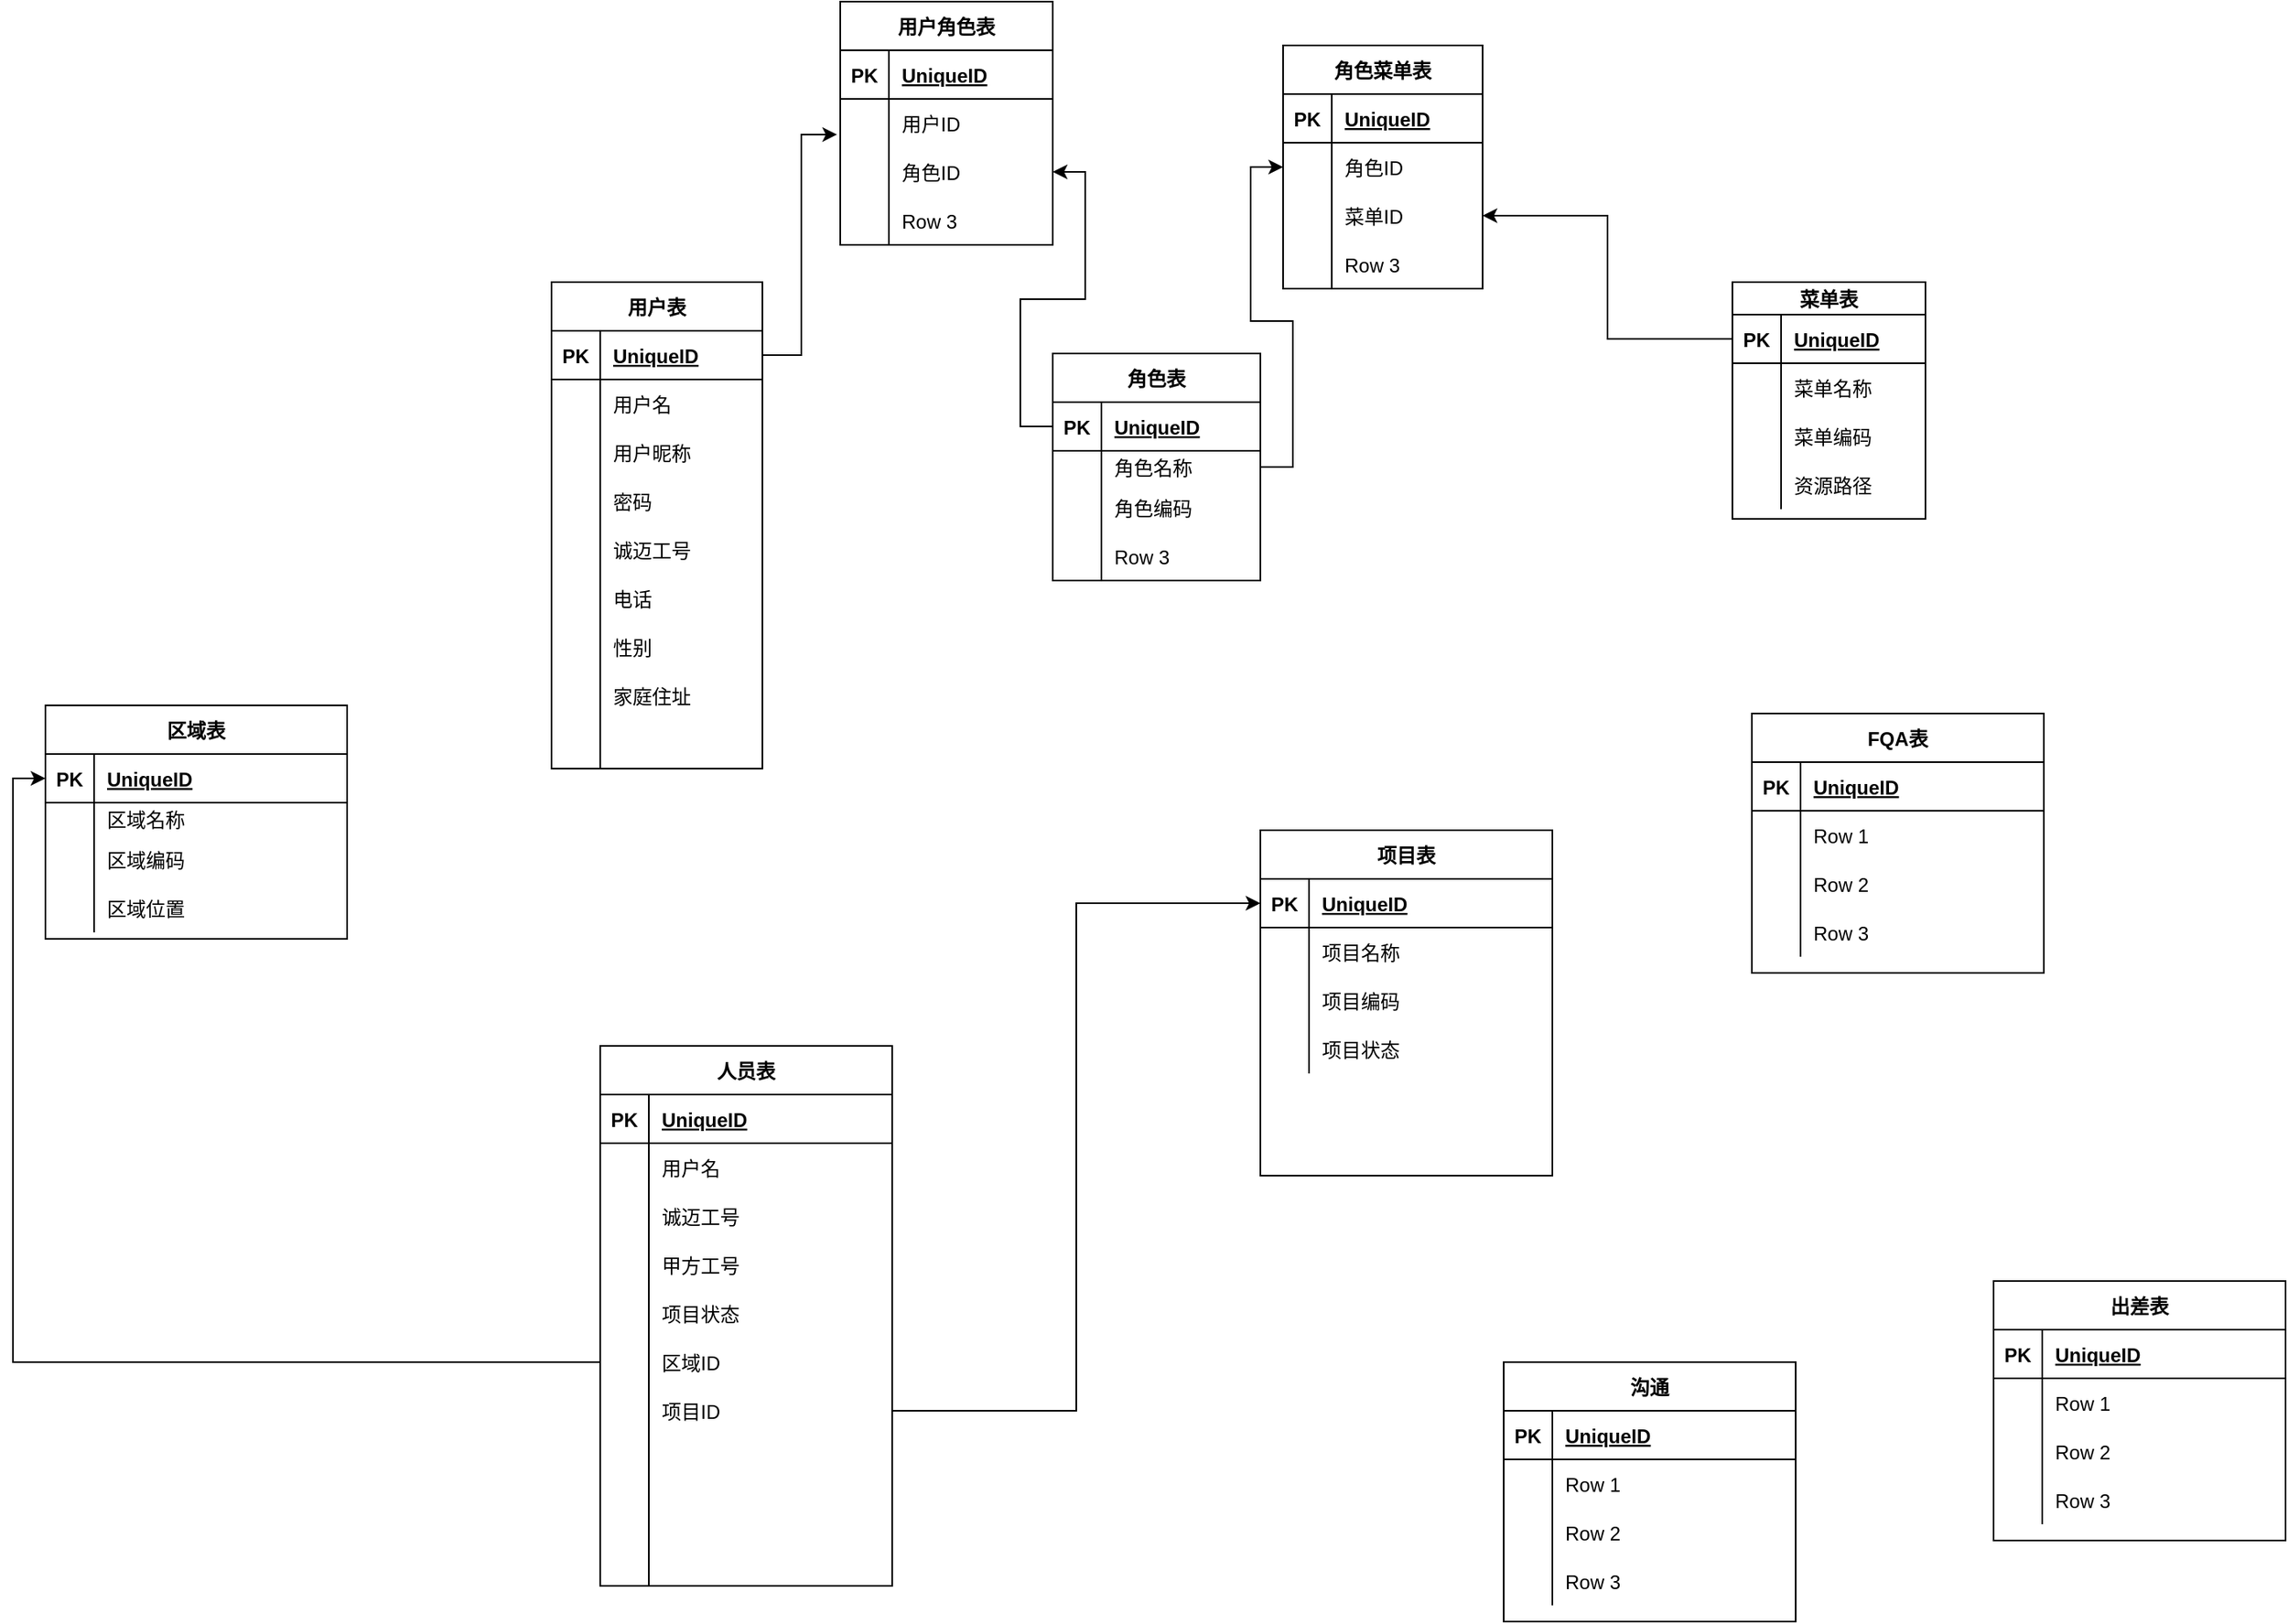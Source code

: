 <mxfile version="20.3.6" type="github">
  <diagram id="muTHEdJeEeEZlj3Ejdtf" name="NEG协同办公系统数模">
    <mxGraphModel dx="2500" dy="896" grid="0" gridSize="10" guides="1" tooltips="1" connect="1" arrows="1" fold="1" page="1" pageScale="1" pageWidth="827" pageHeight="1169" math="0" shadow="0">
      <root>
        <mxCell id="0" />
        <mxCell id="1" parent="0" />
        <mxCell id="1t16tO3uuqF2KSlk5Fm9-1" value="用户表" style="shape=table;startSize=30;container=1;collapsible=1;childLayout=tableLayout;fixedRows=1;rowLines=0;fontStyle=1;align=center;resizeLast=1;" parent="1" vertex="1">
          <mxGeometry x="43" y="195" width="130" height="300" as="geometry" />
        </mxCell>
        <mxCell id="1t16tO3uuqF2KSlk5Fm9-2" value="" style="shape=tableRow;horizontal=0;startSize=0;swimlaneHead=0;swimlaneBody=0;fillColor=none;collapsible=0;dropTarget=0;points=[[0,0.5],[1,0.5]];portConstraint=eastwest;top=0;left=0;right=0;bottom=1;" parent="1t16tO3uuqF2KSlk5Fm9-1" vertex="1">
          <mxGeometry y="30" width="130" height="30" as="geometry" />
        </mxCell>
        <mxCell id="1t16tO3uuqF2KSlk5Fm9-3" value="PK" style="shape=partialRectangle;connectable=0;fillColor=none;top=0;left=0;bottom=0;right=0;fontStyle=1;overflow=hidden;" parent="1t16tO3uuqF2KSlk5Fm9-2" vertex="1">
          <mxGeometry width="30" height="30" as="geometry">
            <mxRectangle width="30" height="30" as="alternateBounds" />
          </mxGeometry>
        </mxCell>
        <mxCell id="1t16tO3uuqF2KSlk5Fm9-4" value="UniqueID" style="shape=partialRectangle;connectable=0;fillColor=none;top=0;left=0;bottom=0;right=0;align=left;spacingLeft=6;fontStyle=5;overflow=hidden;" parent="1t16tO3uuqF2KSlk5Fm9-2" vertex="1">
          <mxGeometry x="30" width="100" height="30" as="geometry">
            <mxRectangle width="100" height="30" as="alternateBounds" />
          </mxGeometry>
        </mxCell>
        <mxCell id="1t16tO3uuqF2KSlk5Fm9-5" value="" style="shape=tableRow;horizontal=0;startSize=0;swimlaneHead=0;swimlaneBody=0;fillColor=none;collapsible=0;dropTarget=0;points=[[0,0.5],[1,0.5]];portConstraint=eastwest;top=0;left=0;right=0;bottom=0;" parent="1t16tO3uuqF2KSlk5Fm9-1" vertex="1">
          <mxGeometry y="60" width="130" height="30" as="geometry" />
        </mxCell>
        <mxCell id="1t16tO3uuqF2KSlk5Fm9-6" value="" style="shape=partialRectangle;connectable=0;fillColor=none;top=0;left=0;bottom=0;right=0;editable=1;overflow=hidden;" parent="1t16tO3uuqF2KSlk5Fm9-5" vertex="1">
          <mxGeometry width="30" height="30" as="geometry">
            <mxRectangle width="30" height="30" as="alternateBounds" />
          </mxGeometry>
        </mxCell>
        <mxCell id="1t16tO3uuqF2KSlk5Fm9-7" value="用户名" style="shape=partialRectangle;connectable=0;fillColor=none;top=0;left=0;bottom=0;right=0;align=left;spacingLeft=6;overflow=hidden;" parent="1t16tO3uuqF2KSlk5Fm9-5" vertex="1">
          <mxGeometry x="30" width="100" height="30" as="geometry">
            <mxRectangle width="100" height="30" as="alternateBounds" />
          </mxGeometry>
        </mxCell>
        <mxCell id="1t16tO3uuqF2KSlk5Fm9-8" value="" style="shape=tableRow;horizontal=0;startSize=0;swimlaneHead=0;swimlaneBody=0;fillColor=none;collapsible=0;dropTarget=0;points=[[0,0.5],[1,0.5]];portConstraint=eastwest;top=0;left=0;right=0;bottom=0;" parent="1t16tO3uuqF2KSlk5Fm9-1" vertex="1">
          <mxGeometry y="90" width="130" height="30" as="geometry" />
        </mxCell>
        <mxCell id="1t16tO3uuqF2KSlk5Fm9-9" value="" style="shape=partialRectangle;connectable=0;fillColor=none;top=0;left=0;bottom=0;right=0;editable=1;overflow=hidden;" parent="1t16tO3uuqF2KSlk5Fm9-8" vertex="1">
          <mxGeometry width="30" height="30" as="geometry">
            <mxRectangle width="30" height="30" as="alternateBounds" />
          </mxGeometry>
        </mxCell>
        <mxCell id="1t16tO3uuqF2KSlk5Fm9-10" value="用户昵称" style="shape=partialRectangle;connectable=0;fillColor=none;top=0;left=0;bottom=0;right=0;align=left;spacingLeft=6;overflow=hidden;" parent="1t16tO3uuqF2KSlk5Fm9-8" vertex="1">
          <mxGeometry x="30" width="100" height="30" as="geometry">
            <mxRectangle width="100" height="30" as="alternateBounds" />
          </mxGeometry>
        </mxCell>
        <mxCell id="1t16tO3uuqF2KSlk5Fm9-11" value="" style="shape=tableRow;horizontal=0;startSize=0;swimlaneHead=0;swimlaneBody=0;fillColor=none;collapsible=0;dropTarget=0;points=[[0,0.5],[1,0.5]];portConstraint=eastwest;top=0;left=0;right=0;bottom=0;" parent="1t16tO3uuqF2KSlk5Fm9-1" vertex="1">
          <mxGeometry y="120" width="130" height="30" as="geometry" />
        </mxCell>
        <mxCell id="1t16tO3uuqF2KSlk5Fm9-12" value="" style="shape=partialRectangle;connectable=0;fillColor=none;top=0;left=0;bottom=0;right=0;editable=1;overflow=hidden;" parent="1t16tO3uuqF2KSlk5Fm9-11" vertex="1">
          <mxGeometry width="30" height="30" as="geometry">
            <mxRectangle width="30" height="30" as="alternateBounds" />
          </mxGeometry>
        </mxCell>
        <mxCell id="1t16tO3uuqF2KSlk5Fm9-13" value="密码" style="shape=partialRectangle;connectable=0;fillColor=none;top=0;left=0;bottom=0;right=0;align=left;spacingLeft=6;overflow=hidden;" parent="1t16tO3uuqF2KSlk5Fm9-11" vertex="1">
          <mxGeometry x="30" width="100" height="30" as="geometry">
            <mxRectangle width="100" height="30" as="alternateBounds" />
          </mxGeometry>
        </mxCell>
        <mxCell id="jg-_OHtZCa-JKWeG-Nfy-95" style="shape=tableRow;horizontal=0;startSize=0;swimlaneHead=0;swimlaneBody=0;fillColor=none;collapsible=0;dropTarget=0;points=[[0,0.5],[1,0.5]];portConstraint=eastwest;top=0;left=0;right=0;bottom=0;" vertex="1" parent="1t16tO3uuqF2KSlk5Fm9-1">
          <mxGeometry y="150" width="130" height="30" as="geometry" />
        </mxCell>
        <mxCell id="jg-_OHtZCa-JKWeG-Nfy-96" style="shape=partialRectangle;connectable=0;fillColor=none;top=0;left=0;bottom=0;right=0;editable=1;overflow=hidden;" vertex="1" parent="jg-_OHtZCa-JKWeG-Nfy-95">
          <mxGeometry width="30" height="30" as="geometry">
            <mxRectangle width="30" height="30" as="alternateBounds" />
          </mxGeometry>
        </mxCell>
        <mxCell id="jg-_OHtZCa-JKWeG-Nfy-97" value="诚迈工号" style="shape=partialRectangle;connectable=0;fillColor=none;top=0;left=0;bottom=0;right=0;align=left;spacingLeft=6;overflow=hidden;" vertex="1" parent="jg-_OHtZCa-JKWeG-Nfy-95">
          <mxGeometry x="30" width="100" height="30" as="geometry">
            <mxRectangle width="100" height="30" as="alternateBounds" />
          </mxGeometry>
        </mxCell>
        <mxCell id="jg-_OHtZCa-JKWeG-Nfy-98" style="shape=tableRow;horizontal=0;startSize=0;swimlaneHead=0;swimlaneBody=0;fillColor=none;collapsible=0;dropTarget=0;points=[[0,0.5],[1,0.5]];portConstraint=eastwest;top=0;left=0;right=0;bottom=0;" vertex="1" parent="1t16tO3uuqF2KSlk5Fm9-1">
          <mxGeometry y="180" width="130" height="30" as="geometry" />
        </mxCell>
        <mxCell id="jg-_OHtZCa-JKWeG-Nfy-99" style="shape=partialRectangle;connectable=0;fillColor=none;top=0;left=0;bottom=0;right=0;editable=1;overflow=hidden;" vertex="1" parent="jg-_OHtZCa-JKWeG-Nfy-98">
          <mxGeometry width="30" height="30" as="geometry">
            <mxRectangle width="30" height="30" as="alternateBounds" />
          </mxGeometry>
        </mxCell>
        <mxCell id="jg-_OHtZCa-JKWeG-Nfy-100" value="电话" style="shape=partialRectangle;connectable=0;fillColor=none;top=0;left=0;bottom=0;right=0;align=left;spacingLeft=6;overflow=hidden;" vertex="1" parent="jg-_OHtZCa-JKWeG-Nfy-98">
          <mxGeometry x="30" width="100" height="30" as="geometry">
            <mxRectangle width="100" height="30" as="alternateBounds" />
          </mxGeometry>
        </mxCell>
        <mxCell id="jg-_OHtZCa-JKWeG-Nfy-92" style="shape=tableRow;horizontal=0;startSize=0;swimlaneHead=0;swimlaneBody=0;fillColor=none;collapsible=0;dropTarget=0;points=[[0,0.5],[1,0.5]];portConstraint=eastwest;top=0;left=0;right=0;bottom=0;" vertex="1" parent="1t16tO3uuqF2KSlk5Fm9-1">
          <mxGeometry y="210" width="130" height="30" as="geometry" />
        </mxCell>
        <mxCell id="jg-_OHtZCa-JKWeG-Nfy-93" style="shape=partialRectangle;connectable=0;fillColor=none;top=0;left=0;bottom=0;right=0;editable=1;overflow=hidden;" vertex="1" parent="jg-_OHtZCa-JKWeG-Nfy-92">
          <mxGeometry width="30" height="30" as="geometry">
            <mxRectangle width="30" height="30" as="alternateBounds" />
          </mxGeometry>
        </mxCell>
        <mxCell id="jg-_OHtZCa-JKWeG-Nfy-94" value="性别" style="shape=partialRectangle;connectable=0;fillColor=none;top=0;left=0;bottom=0;right=0;align=left;spacingLeft=6;overflow=hidden;" vertex="1" parent="jg-_OHtZCa-JKWeG-Nfy-92">
          <mxGeometry x="30" width="100" height="30" as="geometry">
            <mxRectangle width="100" height="30" as="alternateBounds" />
          </mxGeometry>
        </mxCell>
        <mxCell id="jg-_OHtZCa-JKWeG-Nfy-89" style="shape=tableRow;horizontal=0;startSize=0;swimlaneHead=0;swimlaneBody=0;fillColor=none;collapsible=0;dropTarget=0;points=[[0,0.5],[1,0.5]];portConstraint=eastwest;top=0;left=0;right=0;bottom=0;" vertex="1" parent="1t16tO3uuqF2KSlk5Fm9-1">
          <mxGeometry y="240" width="130" height="30" as="geometry" />
        </mxCell>
        <mxCell id="jg-_OHtZCa-JKWeG-Nfy-90" style="shape=partialRectangle;connectable=0;fillColor=none;top=0;left=0;bottom=0;right=0;editable=1;overflow=hidden;" vertex="1" parent="jg-_OHtZCa-JKWeG-Nfy-89">
          <mxGeometry width="30" height="30" as="geometry">
            <mxRectangle width="30" height="30" as="alternateBounds" />
          </mxGeometry>
        </mxCell>
        <mxCell id="jg-_OHtZCa-JKWeG-Nfy-91" value="家庭住址" style="shape=partialRectangle;connectable=0;fillColor=none;top=0;left=0;bottom=0;right=0;align=left;spacingLeft=6;overflow=hidden;" vertex="1" parent="jg-_OHtZCa-JKWeG-Nfy-89">
          <mxGeometry x="30" width="100" height="30" as="geometry">
            <mxRectangle width="100" height="30" as="alternateBounds" />
          </mxGeometry>
        </mxCell>
        <mxCell id="jg-_OHtZCa-JKWeG-Nfy-101" style="shape=tableRow;horizontal=0;startSize=0;swimlaneHead=0;swimlaneBody=0;fillColor=none;collapsible=0;dropTarget=0;points=[[0,0.5],[1,0.5]];portConstraint=eastwest;top=0;left=0;right=0;bottom=0;" vertex="1" parent="1t16tO3uuqF2KSlk5Fm9-1">
          <mxGeometry y="270" width="130" height="30" as="geometry" />
        </mxCell>
        <mxCell id="jg-_OHtZCa-JKWeG-Nfy-102" style="shape=partialRectangle;connectable=0;fillColor=none;top=0;left=0;bottom=0;right=0;editable=1;overflow=hidden;" vertex="1" parent="jg-_OHtZCa-JKWeG-Nfy-101">
          <mxGeometry width="30" height="30" as="geometry">
            <mxRectangle width="30" height="30" as="alternateBounds" />
          </mxGeometry>
        </mxCell>
        <mxCell id="jg-_OHtZCa-JKWeG-Nfy-103" style="shape=partialRectangle;connectable=0;fillColor=none;top=0;left=0;bottom=0;right=0;align=left;spacingLeft=6;overflow=hidden;" vertex="1" parent="jg-_OHtZCa-JKWeG-Nfy-101">
          <mxGeometry x="30" width="100" height="30" as="geometry">
            <mxRectangle width="100" height="30" as="alternateBounds" />
          </mxGeometry>
        </mxCell>
        <mxCell id="1t16tO3uuqF2KSlk5Fm9-14" value="角色表" style="shape=table;startSize=30;container=1;collapsible=1;childLayout=tableLayout;fixedRows=1;rowLines=0;fontStyle=1;align=center;resizeLast=1;" parent="1" vertex="1">
          <mxGeometry x="352" y="239" width="128" height="140" as="geometry" />
        </mxCell>
        <mxCell id="1t16tO3uuqF2KSlk5Fm9-15" value="" style="shape=tableRow;horizontal=0;startSize=0;swimlaneHead=0;swimlaneBody=0;fillColor=none;collapsible=0;dropTarget=0;points=[[0,0.5],[1,0.5]];portConstraint=eastwest;top=0;left=0;right=0;bottom=1;" parent="1t16tO3uuqF2KSlk5Fm9-14" vertex="1">
          <mxGeometry y="30" width="128" height="30" as="geometry" />
        </mxCell>
        <mxCell id="1t16tO3uuqF2KSlk5Fm9-16" value="PK" style="shape=partialRectangle;connectable=0;fillColor=none;top=0;left=0;bottom=0;right=0;fontStyle=1;overflow=hidden;" parent="1t16tO3uuqF2KSlk5Fm9-15" vertex="1">
          <mxGeometry width="30" height="30" as="geometry">
            <mxRectangle width="30" height="30" as="alternateBounds" />
          </mxGeometry>
        </mxCell>
        <mxCell id="1t16tO3uuqF2KSlk5Fm9-17" value="UniqueID" style="shape=partialRectangle;connectable=0;fillColor=none;top=0;left=0;bottom=0;right=0;align=left;spacingLeft=6;fontStyle=5;overflow=hidden;" parent="1t16tO3uuqF2KSlk5Fm9-15" vertex="1">
          <mxGeometry x="30" width="98" height="30" as="geometry">
            <mxRectangle width="98" height="30" as="alternateBounds" />
          </mxGeometry>
        </mxCell>
        <mxCell id="1t16tO3uuqF2KSlk5Fm9-18" value="" style="shape=tableRow;horizontal=0;startSize=0;swimlaneHead=0;swimlaneBody=0;fillColor=none;collapsible=0;dropTarget=0;points=[[0,0.5],[1,0.5]];portConstraint=eastwest;top=0;left=0;right=0;bottom=0;" parent="1t16tO3uuqF2KSlk5Fm9-14" vertex="1">
          <mxGeometry y="60" width="128" height="20" as="geometry" />
        </mxCell>
        <mxCell id="1t16tO3uuqF2KSlk5Fm9-19" value="" style="shape=partialRectangle;connectable=0;fillColor=none;top=0;left=0;bottom=0;right=0;editable=1;overflow=hidden;" parent="1t16tO3uuqF2KSlk5Fm9-18" vertex="1">
          <mxGeometry width="30" height="20" as="geometry">
            <mxRectangle width="30" height="20" as="alternateBounds" />
          </mxGeometry>
        </mxCell>
        <mxCell id="1t16tO3uuqF2KSlk5Fm9-20" value="角色名称" style="shape=partialRectangle;connectable=0;fillColor=none;top=0;left=0;bottom=0;right=0;align=left;spacingLeft=6;overflow=hidden;" parent="1t16tO3uuqF2KSlk5Fm9-18" vertex="1">
          <mxGeometry x="30" width="98" height="20" as="geometry">
            <mxRectangle width="98" height="20" as="alternateBounds" />
          </mxGeometry>
        </mxCell>
        <mxCell id="1t16tO3uuqF2KSlk5Fm9-21" value="" style="shape=tableRow;horizontal=0;startSize=0;swimlaneHead=0;swimlaneBody=0;fillColor=none;collapsible=0;dropTarget=0;points=[[0,0.5],[1,0.5]];portConstraint=eastwest;top=0;left=0;right=0;bottom=0;" parent="1t16tO3uuqF2KSlk5Fm9-14" vertex="1">
          <mxGeometry y="80" width="128" height="30" as="geometry" />
        </mxCell>
        <mxCell id="1t16tO3uuqF2KSlk5Fm9-22" value="" style="shape=partialRectangle;connectable=0;fillColor=none;top=0;left=0;bottom=0;right=0;editable=1;overflow=hidden;" parent="1t16tO3uuqF2KSlk5Fm9-21" vertex="1">
          <mxGeometry width="30" height="30" as="geometry">
            <mxRectangle width="30" height="30" as="alternateBounds" />
          </mxGeometry>
        </mxCell>
        <mxCell id="1t16tO3uuqF2KSlk5Fm9-23" value="角色编码" style="shape=partialRectangle;connectable=0;fillColor=none;top=0;left=0;bottom=0;right=0;align=left;spacingLeft=6;overflow=hidden;" parent="1t16tO3uuqF2KSlk5Fm9-21" vertex="1">
          <mxGeometry x="30" width="98" height="30" as="geometry">
            <mxRectangle width="98" height="30" as="alternateBounds" />
          </mxGeometry>
        </mxCell>
        <mxCell id="1t16tO3uuqF2KSlk5Fm9-24" value="" style="shape=tableRow;horizontal=0;startSize=0;swimlaneHead=0;swimlaneBody=0;fillColor=none;collapsible=0;dropTarget=0;points=[[0,0.5],[1,0.5]];portConstraint=eastwest;top=0;left=0;right=0;bottom=0;" parent="1t16tO3uuqF2KSlk5Fm9-14" vertex="1">
          <mxGeometry y="110" width="128" height="30" as="geometry" />
        </mxCell>
        <mxCell id="1t16tO3uuqF2KSlk5Fm9-25" value="" style="shape=partialRectangle;connectable=0;fillColor=none;top=0;left=0;bottom=0;right=0;editable=1;overflow=hidden;" parent="1t16tO3uuqF2KSlk5Fm9-24" vertex="1">
          <mxGeometry width="30" height="30" as="geometry">
            <mxRectangle width="30" height="30" as="alternateBounds" />
          </mxGeometry>
        </mxCell>
        <mxCell id="1t16tO3uuqF2KSlk5Fm9-26" value="Row 3" style="shape=partialRectangle;connectable=0;fillColor=none;top=0;left=0;bottom=0;right=0;align=left;spacingLeft=6;overflow=hidden;" parent="1t16tO3uuqF2KSlk5Fm9-24" vertex="1">
          <mxGeometry x="30" width="98" height="30" as="geometry">
            <mxRectangle width="98" height="30" as="alternateBounds" />
          </mxGeometry>
        </mxCell>
        <mxCell id="1t16tO3uuqF2KSlk5Fm9-27" value="菜单表" style="shape=table;startSize=20;container=1;collapsible=1;childLayout=tableLayout;fixedRows=1;rowLines=0;fontStyle=1;align=center;resizeLast=1;" parent="1" vertex="1">
          <mxGeometry x="771" y="195" width="119" height="146" as="geometry" />
        </mxCell>
        <mxCell id="1t16tO3uuqF2KSlk5Fm9-28" value="" style="shape=tableRow;horizontal=0;startSize=0;swimlaneHead=0;swimlaneBody=0;fillColor=none;collapsible=0;dropTarget=0;points=[[0,0.5],[1,0.5]];portConstraint=eastwest;top=0;left=0;right=0;bottom=1;" parent="1t16tO3uuqF2KSlk5Fm9-27" vertex="1">
          <mxGeometry y="20" width="119" height="30" as="geometry" />
        </mxCell>
        <mxCell id="1t16tO3uuqF2KSlk5Fm9-29" value="PK" style="shape=partialRectangle;connectable=0;fillColor=none;top=0;left=0;bottom=0;right=0;fontStyle=1;overflow=hidden;" parent="1t16tO3uuqF2KSlk5Fm9-28" vertex="1">
          <mxGeometry width="30" height="30" as="geometry">
            <mxRectangle width="30" height="30" as="alternateBounds" />
          </mxGeometry>
        </mxCell>
        <mxCell id="1t16tO3uuqF2KSlk5Fm9-30" value="UniqueID" style="shape=partialRectangle;connectable=0;fillColor=none;top=0;left=0;bottom=0;right=0;align=left;spacingLeft=6;fontStyle=5;overflow=hidden;" parent="1t16tO3uuqF2KSlk5Fm9-28" vertex="1">
          <mxGeometry x="30" width="89" height="30" as="geometry">
            <mxRectangle width="89" height="30" as="alternateBounds" />
          </mxGeometry>
        </mxCell>
        <mxCell id="1t16tO3uuqF2KSlk5Fm9-31" value="" style="shape=tableRow;horizontal=0;startSize=0;swimlaneHead=0;swimlaneBody=0;fillColor=none;collapsible=0;dropTarget=0;points=[[0,0.5],[1,0.5]];portConstraint=eastwest;top=0;left=0;right=0;bottom=0;" parent="1t16tO3uuqF2KSlk5Fm9-27" vertex="1">
          <mxGeometry y="50" width="119" height="30" as="geometry" />
        </mxCell>
        <mxCell id="1t16tO3uuqF2KSlk5Fm9-32" value="" style="shape=partialRectangle;connectable=0;fillColor=none;top=0;left=0;bottom=0;right=0;editable=1;overflow=hidden;" parent="1t16tO3uuqF2KSlk5Fm9-31" vertex="1">
          <mxGeometry width="30" height="30" as="geometry">
            <mxRectangle width="30" height="30" as="alternateBounds" />
          </mxGeometry>
        </mxCell>
        <mxCell id="1t16tO3uuqF2KSlk5Fm9-33" value="菜单名称" style="shape=partialRectangle;connectable=0;fillColor=none;top=0;left=0;bottom=0;right=0;align=left;spacingLeft=6;overflow=hidden;" parent="1t16tO3uuqF2KSlk5Fm9-31" vertex="1">
          <mxGeometry x="30" width="89" height="30" as="geometry">
            <mxRectangle width="89" height="30" as="alternateBounds" />
          </mxGeometry>
        </mxCell>
        <mxCell id="1t16tO3uuqF2KSlk5Fm9-34" value="" style="shape=tableRow;horizontal=0;startSize=0;swimlaneHead=0;swimlaneBody=0;fillColor=none;collapsible=0;dropTarget=0;points=[[0,0.5],[1,0.5]];portConstraint=eastwest;top=0;left=0;right=0;bottom=0;" parent="1t16tO3uuqF2KSlk5Fm9-27" vertex="1">
          <mxGeometry y="80" width="119" height="30" as="geometry" />
        </mxCell>
        <mxCell id="1t16tO3uuqF2KSlk5Fm9-35" value="" style="shape=partialRectangle;connectable=0;fillColor=none;top=0;left=0;bottom=0;right=0;editable=1;overflow=hidden;" parent="1t16tO3uuqF2KSlk5Fm9-34" vertex="1">
          <mxGeometry width="30" height="30" as="geometry">
            <mxRectangle width="30" height="30" as="alternateBounds" />
          </mxGeometry>
        </mxCell>
        <mxCell id="1t16tO3uuqF2KSlk5Fm9-36" value="菜单编码" style="shape=partialRectangle;connectable=0;fillColor=none;top=0;left=0;bottom=0;right=0;align=left;spacingLeft=6;overflow=hidden;" parent="1t16tO3uuqF2KSlk5Fm9-34" vertex="1">
          <mxGeometry x="30" width="89" height="30" as="geometry">
            <mxRectangle width="89" height="30" as="alternateBounds" />
          </mxGeometry>
        </mxCell>
        <mxCell id="1t16tO3uuqF2KSlk5Fm9-37" value="" style="shape=tableRow;horizontal=0;startSize=0;swimlaneHead=0;swimlaneBody=0;fillColor=none;collapsible=0;dropTarget=0;points=[[0,0.5],[1,0.5]];portConstraint=eastwest;top=0;left=0;right=0;bottom=0;" parent="1t16tO3uuqF2KSlk5Fm9-27" vertex="1">
          <mxGeometry y="110" width="119" height="30" as="geometry" />
        </mxCell>
        <mxCell id="1t16tO3uuqF2KSlk5Fm9-38" value="" style="shape=partialRectangle;connectable=0;fillColor=none;top=0;left=0;bottom=0;right=0;editable=1;overflow=hidden;" parent="1t16tO3uuqF2KSlk5Fm9-37" vertex="1">
          <mxGeometry width="30" height="30" as="geometry">
            <mxRectangle width="30" height="30" as="alternateBounds" />
          </mxGeometry>
        </mxCell>
        <mxCell id="1t16tO3uuqF2KSlk5Fm9-39" value="资源路径" style="shape=partialRectangle;connectable=0;fillColor=none;top=0;left=0;bottom=0;right=0;align=left;spacingLeft=6;overflow=hidden;" parent="1t16tO3uuqF2KSlk5Fm9-37" vertex="1">
          <mxGeometry x="30" width="89" height="30" as="geometry">
            <mxRectangle width="89" height="30" as="alternateBounds" />
          </mxGeometry>
        </mxCell>
        <mxCell id="1t16tO3uuqF2KSlk5Fm9-40" value="用户角色表" style="shape=table;startSize=30;container=1;collapsible=1;childLayout=tableLayout;fixedRows=1;rowLines=0;fontStyle=1;align=center;resizeLast=1;" parent="1" vertex="1">
          <mxGeometry x="221" y="22" width="131" height="150" as="geometry" />
        </mxCell>
        <mxCell id="1t16tO3uuqF2KSlk5Fm9-41" value="" style="shape=tableRow;horizontal=0;startSize=0;swimlaneHead=0;swimlaneBody=0;fillColor=none;collapsible=0;dropTarget=0;points=[[0,0.5],[1,0.5]];portConstraint=eastwest;top=0;left=0;right=0;bottom=1;" parent="1t16tO3uuqF2KSlk5Fm9-40" vertex="1">
          <mxGeometry y="30" width="131" height="30" as="geometry" />
        </mxCell>
        <mxCell id="1t16tO3uuqF2KSlk5Fm9-42" value="PK" style="shape=partialRectangle;connectable=0;fillColor=none;top=0;left=0;bottom=0;right=0;fontStyle=1;overflow=hidden;" parent="1t16tO3uuqF2KSlk5Fm9-41" vertex="1">
          <mxGeometry width="30" height="30" as="geometry">
            <mxRectangle width="30" height="30" as="alternateBounds" />
          </mxGeometry>
        </mxCell>
        <mxCell id="1t16tO3uuqF2KSlk5Fm9-43" value="UniqueID" style="shape=partialRectangle;connectable=0;fillColor=none;top=0;left=0;bottom=0;right=0;align=left;spacingLeft=6;fontStyle=5;overflow=hidden;" parent="1t16tO3uuqF2KSlk5Fm9-41" vertex="1">
          <mxGeometry x="30" width="101" height="30" as="geometry">
            <mxRectangle width="101" height="30" as="alternateBounds" />
          </mxGeometry>
        </mxCell>
        <mxCell id="1t16tO3uuqF2KSlk5Fm9-44" value="" style="shape=tableRow;horizontal=0;startSize=0;swimlaneHead=0;swimlaneBody=0;fillColor=none;collapsible=0;dropTarget=0;points=[[0,0.5],[1,0.5]];portConstraint=eastwest;top=0;left=0;right=0;bottom=0;" parent="1t16tO3uuqF2KSlk5Fm9-40" vertex="1">
          <mxGeometry y="60" width="131" height="30" as="geometry" />
        </mxCell>
        <mxCell id="1t16tO3uuqF2KSlk5Fm9-45" value="" style="shape=partialRectangle;connectable=0;fillColor=none;top=0;left=0;bottom=0;right=0;editable=1;overflow=hidden;" parent="1t16tO3uuqF2KSlk5Fm9-44" vertex="1">
          <mxGeometry width="30" height="30" as="geometry">
            <mxRectangle width="30" height="30" as="alternateBounds" />
          </mxGeometry>
        </mxCell>
        <mxCell id="1t16tO3uuqF2KSlk5Fm9-46" value="用户ID" style="shape=partialRectangle;connectable=0;fillColor=none;top=0;left=0;bottom=0;right=0;align=left;spacingLeft=6;overflow=hidden;" parent="1t16tO3uuqF2KSlk5Fm9-44" vertex="1">
          <mxGeometry x="30" width="101" height="30" as="geometry">
            <mxRectangle width="101" height="30" as="alternateBounds" />
          </mxGeometry>
        </mxCell>
        <mxCell id="1t16tO3uuqF2KSlk5Fm9-47" value="" style="shape=tableRow;horizontal=0;startSize=0;swimlaneHead=0;swimlaneBody=0;fillColor=none;collapsible=0;dropTarget=0;points=[[0,0.5],[1,0.5]];portConstraint=eastwest;top=0;left=0;right=0;bottom=0;" parent="1t16tO3uuqF2KSlk5Fm9-40" vertex="1">
          <mxGeometry y="90" width="131" height="30" as="geometry" />
        </mxCell>
        <mxCell id="1t16tO3uuqF2KSlk5Fm9-48" value="" style="shape=partialRectangle;connectable=0;fillColor=none;top=0;left=0;bottom=0;right=0;editable=1;overflow=hidden;" parent="1t16tO3uuqF2KSlk5Fm9-47" vertex="1">
          <mxGeometry width="30" height="30" as="geometry">
            <mxRectangle width="30" height="30" as="alternateBounds" />
          </mxGeometry>
        </mxCell>
        <mxCell id="1t16tO3uuqF2KSlk5Fm9-49" value="角色ID" style="shape=partialRectangle;connectable=0;fillColor=none;top=0;left=0;bottom=0;right=0;align=left;spacingLeft=6;overflow=hidden;" parent="1t16tO3uuqF2KSlk5Fm9-47" vertex="1">
          <mxGeometry x="30" width="101" height="30" as="geometry">
            <mxRectangle width="101" height="30" as="alternateBounds" />
          </mxGeometry>
        </mxCell>
        <mxCell id="1t16tO3uuqF2KSlk5Fm9-50" value="" style="shape=tableRow;horizontal=0;startSize=0;swimlaneHead=0;swimlaneBody=0;fillColor=none;collapsible=0;dropTarget=0;points=[[0,0.5],[1,0.5]];portConstraint=eastwest;top=0;left=0;right=0;bottom=0;" parent="1t16tO3uuqF2KSlk5Fm9-40" vertex="1">
          <mxGeometry y="120" width="131" height="30" as="geometry" />
        </mxCell>
        <mxCell id="1t16tO3uuqF2KSlk5Fm9-51" value="" style="shape=partialRectangle;connectable=0;fillColor=none;top=0;left=0;bottom=0;right=0;editable=1;overflow=hidden;" parent="1t16tO3uuqF2KSlk5Fm9-50" vertex="1">
          <mxGeometry width="30" height="30" as="geometry">
            <mxRectangle width="30" height="30" as="alternateBounds" />
          </mxGeometry>
        </mxCell>
        <mxCell id="1t16tO3uuqF2KSlk5Fm9-52" value="Row 3" style="shape=partialRectangle;connectable=0;fillColor=none;top=0;left=0;bottom=0;right=0;align=left;spacingLeft=6;overflow=hidden;" parent="1t16tO3uuqF2KSlk5Fm9-50" vertex="1">
          <mxGeometry x="30" width="101" height="30" as="geometry">
            <mxRectangle width="101" height="30" as="alternateBounds" />
          </mxGeometry>
        </mxCell>
        <mxCell id="1t16tO3uuqF2KSlk5Fm9-53" value="角色菜单表" style="shape=table;startSize=30;container=1;collapsible=1;childLayout=tableLayout;fixedRows=1;rowLines=0;fontStyle=1;align=center;resizeLast=1;" parent="1" vertex="1">
          <mxGeometry x="494" y="49" width="123" height="150" as="geometry" />
        </mxCell>
        <mxCell id="1t16tO3uuqF2KSlk5Fm9-54" value="" style="shape=tableRow;horizontal=0;startSize=0;swimlaneHead=0;swimlaneBody=0;fillColor=none;collapsible=0;dropTarget=0;points=[[0,0.5],[1,0.5]];portConstraint=eastwest;top=0;left=0;right=0;bottom=1;" parent="1t16tO3uuqF2KSlk5Fm9-53" vertex="1">
          <mxGeometry y="30" width="123" height="30" as="geometry" />
        </mxCell>
        <mxCell id="1t16tO3uuqF2KSlk5Fm9-55" value="PK" style="shape=partialRectangle;connectable=0;fillColor=none;top=0;left=0;bottom=0;right=0;fontStyle=1;overflow=hidden;" parent="1t16tO3uuqF2KSlk5Fm9-54" vertex="1">
          <mxGeometry width="30" height="30" as="geometry">
            <mxRectangle width="30" height="30" as="alternateBounds" />
          </mxGeometry>
        </mxCell>
        <mxCell id="1t16tO3uuqF2KSlk5Fm9-56" value="UniqueID" style="shape=partialRectangle;connectable=0;fillColor=none;top=0;left=0;bottom=0;right=0;align=left;spacingLeft=6;fontStyle=5;overflow=hidden;" parent="1t16tO3uuqF2KSlk5Fm9-54" vertex="1">
          <mxGeometry x="30" width="93" height="30" as="geometry">
            <mxRectangle width="93" height="30" as="alternateBounds" />
          </mxGeometry>
        </mxCell>
        <mxCell id="1t16tO3uuqF2KSlk5Fm9-57" value="" style="shape=tableRow;horizontal=0;startSize=0;swimlaneHead=0;swimlaneBody=0;fillColor=none;collapsible=0;dropTarget=0;points=[[0,0.5],[1,0.5]];portConstraint=eastwest;top=0;left=0;right=0;bottom=0;" parent="1t16tO3uuqF2KSlk5Fm9-53" vertex="1">
          <mxGeometry y="60" width="123" height="30" as="geometry" />
        </mxCell>
        <mxCell id="1t16tO3uuqF2KSlk5Fm9-58" value="" style="shape=partialRectangle;connectable=0;fillColor=none;top=0;left=0;bottom=0;right=0;editable=1;overflow=hidden;" parent="1t16tO3uuqF2KSlk5Fm9-57" vertex="1">
          <mxGeometry width="30" height="30" as="geometry">
            <mxRectangle width="30" height="30" as="alternateBounds" />
          </mxGeometry>
        </mxCell>
        <mxCell id="1t16tO3uuqF2KSlk5Fm9-59" value="角色ID" style="shape=partialRectangle;connectable=0;fillColor=none;top=0;left=0;bottom=0;right=0;align=left;spacingLeft=6;overflow=hidden;" parent="1t16tO3uuqF2KSlk5Fm9-57" vertex="1">
          <mxGeometry x="30" width="93" height="30" as="geometry">
            <mxRectangle width="93" height="30" as="alternateBounds" />
          </mxGeometry>
        </mxCell>
        <mxCell id="1t16tO3uuqF2KSlk5Fm9-60" value="" style="shape=tableRow;horizontal=0;startSize=0;swimlaneHead=0;swimlaneBody=0;fillColor=none;collapsible=0;dropTarget=0;points=[[0,0.5],[1,0.5]];portConstraint=eastwest;top=0;left=0;right=0;bottom=0;" parent="1t16tO3uuqF2KSlk5Fm9-53" vertex="1">
          <mxGeometry y="90" width="123" height="30" as="geometry" />
        </mxCell>
        <mxCell id="1t16tO3uuqF2KSlk5Fm9-61" value="" style="shape=partialRectangle;connectable=0;fillColor=none;top=0;left=0;bottom=0;right=0;editable=1;overflow=hidden;" parent="1t16tO3uuqF2KSlk5Fm9-60" vertex="1">
          <mxGeometry width="30" height="30" as="geometry">
            <mxRectangle width="30" height="30" as="alternateBounds" />
          </mxGeometry>
        </mxCell>
        <mxCell id="1t16tO3uuqF2KSlk5Fm9-62" value="菜单ID" style="shape=partialRectangle;connectable=0;fillColor=none;top=0;left=0;bottom=0;right=0;align=left;spacingLeft=6;overflow=hidden;" parent="1t16tO3uuqF2KSlk5Fm9-60" vertex="1">
          <mxGeometry x="30" width="93" height="30" as="geometry">
            <mxRectangle width="93" height="30" as="alternateBounds" />
          </mxGeometry>
        </mxCell>
        <mxCell id="1t16tO3uuqF2KSlk5Fm9-63" value="" style="shape=tableRow;horizontal=0;startSize=0;swimlaneHead=0;swimlaneBody=0;fillColor=none;collapsible=0;dropTarget=0;points=[[0,0.5],[1,0.5]];portConstraint=eastwest;top=0;left=0;right=0;bottom=0;" parent="1t16tO3uuqF2KSlk5Fm9-53" vertex="1">
          <mxGeometry y="120" width="123" height="30" as="geometry" />
        </mxCell>
        <mxCell id="1t16tO3uuqF2KSlk5Fm9-64" value="" style="shape=partialRectangle;connectable=0;fillColor=none;top=0;left=0;bottom=0;right=0;editable=1;overflow=hidden;" parent="1t16tO3uuqF2KSlk5Fm9-63" vertex="1">
          <mxGeometry width="30" height="30" as="geometry">
            <mxRectangle width="30" height="30" as="alternateBounds" />
          </mxGeometry>
        </mxCell>
        <mxCell id="1t16tO3uuqF2KSlk5Fm9-65" value="Row 3" style="shape=partialRectangle;connectable=0;fillColor=none;top=0;left=0;bottom=0;right=0;align=left;spacingLeft=6;overflow=hidden;" parent="1t16tO3uuqF2KSlk5Fm9-63" vertex="1">
          <mxGeometry x="30" width="93" height="30" as="geometry">
            <mxRectangle width="93" height="30" as="alternateBounds" />
          </mxGeometry>
        </mxCell>
        <mxCell id="1t16tO3uuqF2KSlk5Fm9-66" style="edgeStyle=orthogonalEdgeStyle;rounded=0;orthogonalLoop=1;jettySize=auto;html=1;entryX=-0.015;entryY=0.733;entryDx=0;entryDy=0;entryPerimeter=0;" parent="1" source="1t16tO3uuqF2KSlk5Fm9-2" target="1t16tO3uuqF2KSlk5Fm9-44" edge="1">
          <mxGeometry relative="1" as="geometry" />
        </mxCell>
        <mxCell id="1t16tO3uuqF2KSlk5Fm9-67" style="edgeStyle=orthogonalEdgeStyle;rounded=0;orthogonalLoop=1;jettySize=auto;html=1;" parent="1" source="1t16tO3uuqF2KSlk5Fm9-15" target="1t16tO3uuqF2KSlk5Fm9-47" edge="1">
          <mxGeometry relative="1" as="geometry" />
        </mxCell>
        <mxCell id="1t16tO3uuqF2KSlk5Fm9-68" style="edgeStyle=orthogonalEdgeStyle;rounded=0;orthogonalLoop=1;jettySize=auto;html=1;entryX=0;entryY=0.5;entryDx=0;entryDy=0;" parent="1" source="1t16tO3uuqF2KSlk5Fm9-18" target="1t16tO3uuqF2KSlk5Fm9-57" edge="1">
          <mxGeometry relative="1" as="geometry" />
        </mxCell>
        <mxCell id="1t16tO3uuqF2KSlk5Fm9-69" style="edgeStyle=orthogonalEdgeStyle;rounded=0;orthogonalLoop=1;jettySize=auto;html=1;entryX=1;entryY=0.5;entryDx=0;entryDy=0;" parent="1" source="1t16tO3uuqF2KSlk5Fm9-28" target="1t16tO3uuqF2KSlk5Fm9-60" edge="1">
          <mxGeometry relative="1" as="geometry" />
        </mxCell>
        <mxCell id="1t16tO3uuqF2KSlk5Fm9-70" value="区域表" style="shape=table;startSize=30;container=1;collapsible=1;childLayout=tableLayout;fixedRows=1;rowLines=0;fontStyle=1;align=center;resizeLast=1;" parent="1" vertex="1">
          <mxGeometry x="-269" y="456" width="186" height="144" as="geometry" />
        </mxCell>
        <mxCell id="1t16tO3uuqF2KSlk5Fm9-71" value="" style="shape=tableRow;horizontal=0;startSize=0;swimlaneHead=0;swimlaneBody=0;fillColor=none;collapsible=0;dropTarget=0;points=[[0,0.5],[1,0.5]];portConstraint=eastwest;top=0;left=0;right=0;bottom=1;" parent="1t16tO3uuqF2KSlk5Fm9-70" vertex="1">
          <mxGeometry y="30" width="186" height="30" as="geometry" />
        </mxCell>
        <mxCell id="1t16tO3uuqF2KSlk5Fm9-72" value="PK" style="shape=partialRectangle;connectable=0;fillColor=none;top=0;left=0;bottom=0;right=0;fontStyle=1;overflow=hidden;" parent="1t16tO3uuqF2KSlk5Fm9-71" vertex="1">
          <mxGeometry width="30" height="30" as="geometry">
            <mxRectangle width="30" height="30" as="alternateBounds" />
          </mxGeometry>
        </mxCell>
        <mxCell id="1t16tO3uuqF2KSlk5Fm9-73" value="UniqueID" style="shape=partialRectangle;connectable=0;fillColor=none;top=0;left=0;bottom=0;right=0;align=left;spacingLeft=6;fontStyle=5;overflow=hidden;" parent="1t16tO3uuqF2KSlk5Fm9-71" vertex="1">
          <mxGeometry x="30" width="156" height="30" as="geometry">
            <mxRectangle width="156" height="30" as="alternateBounds" />
          </mxGeometry>
        </mxCell>
        <mxCell id="1t16tO3uuqF2KSlk5Fm9-74" value="" style="shape=tableRow;horizontal=0;startSize=0;swimlaneHead=0;swimlaneBody=0;fillColor=none;collapsible=0;dropTarget=0;points=[[0,0.5],[1,0.5]];portConstraint=eastwest;top=0;left=0;right=0;bottom=0;" parent="1t16tO3uuqF2KSlk5Fm9-70" vertex="1">
          <mxGeometry y="60" width="186" height="20" as="geometry" />
        </mxCell>
        <mxCell id="1t16tO3uuqF2KSlk5Fm9-75" value="" style="shape=partialRectangle;connectable=0;fillColor=none;top=0;left=0;bottom=0;right=0;editable=1;overflow=hidden;" parent="1t16tO3uuqF2KSlk5Fm9-74" vertex="1">
          <mxGeometry width="30" height="20" as="geometry">
            <mxRectangle width="30" height="20" as="alternateBounds" />
          </mxGeometry>
        </mxCell>
        <mxCell id="1t16tO3uuqF2KSlk5Fm9-76" value="区域名称" style="shape=partialRectangle;connectable=0;fillColor=none;top=0;left=0;bottom=0;right=0;align=left;spacingLeft=6;overflow=hidden;" parent="1t16tO3uuqF2KSlk5Fm9-74" vertex="1">
          <mxGeometry x="30" width="156" height="20" as="geometry">
            <mxRectangle width="156" height="20" as="alternateBounds" />
          </mxGeometry>
        </mxCell>
        <mxCell id="1t16tO3uuqF2KSlk5Fm9-77" value="" style="shape=tableRow;horizontal=0;startSize=0;swimlaneHead=0;swimlaneBody=0;fillColor=none;collapsible=0;dropTarget=0;points=[[0,0.5],[1,0.5]];portConstraint=eastwest;top=0;left=0;right=0;bottom=0;" parent="1t16tO3uuqF2KSlk5Fm9-70" vertex="1">
          <mxGeometry y="80" width="186" height="30" as="geometry" />
        </mxCell>
        <mxCell id="1t16tO3uuqF2KSlk5Fm9-78" value="" style="shape=partialRectangle;connectable=0;fillColor=none;top=0;left=0;bottom=0;right=0;editable=1;overflow=hidden;" parent="1t16tO3uuqF2KSlk5Fm9-77" vertex="1">
          <mxGeometry width="30" height="30" as="geometry">
            <mxRectangle width="30" height="30" as="alternateBounds" />
          </mxGeometry>
        </mxCell>
        <mxCell id="1t16tO3uuqF2KSlk5Fm9-79" value="区域编码" style="shape=partialRectangle;connectable=0;fillColor=none;top=0;left=0;bottom=0;right=0;align=left;spacingLeft=6;overflow=hidden;" parent="1t16tO3uuqF2KSlk5Fm9-77" vertex="1">
          <mxGeometry x="30" width="156" height="30" as="geometry">
            <mxRectangle width="156" height="30" as="alternateBounds" />
          </mxGeometry>
        </mxCell>
        <mxCell id="1t16tO3uuqF2KSlk5Fm9-80" value="" style="shape=tableRow;horizontal=0;startSize=0;swimlaneHead=0;swimlaneBody=0;fillColor=none;collapsible=0;dropTarget=0;points=[[0,0.5],[1,0.5]];portConstraint=eastwest;top=0;left=0;right=0;bottom=0;" parent="1t16tO3uuqF2KSlk5Fm9-70" vertex="1">
          <mxGeometry y="110" width="186" height="30" as="geometry" />
        </mxCell>
        <mxCell id="1t16tO3uuqF2KSlk5Fm9-81" value="" style="shape=partialRectangle;connectable=0;fillColor=none;top=0;left=0;bottom=0;right=0;editable=1;overflow=hidden;" parent="1t16tO3uuqF2KSlk5Fm9-80" vertex="1">
          <mxGeometry width="30" height="30" as="geometry">
            <mxRectangle width="30" height="30" as="alternateBounds" />
          </mxGeometry>
        </mxCell>
        <mxCell id="1t16tO3uuqF2KSlk5Fm9-82" value="区域位置" style="shape=partialRectangle;connectable=0;fillColor=none;top=0;left=0;bottom=0;right=0;align=left;spacingLeft=6;overflow=hidden;" parent="1t16tO3uuqF2KSlk5Fm9-80" vertex="1">
          <mxGeometry x="30" width="156" height="30" as="geometry">
            <mxRectangle width="156" height="30" as="alternateBounds" />
          </mxGeometry>
        </mxCell>
        <mxCell id="1t16tO3uuqF2KSlk5Fm9-83" value="FQA表" style="shape=table;startSize=30;container=1;collapsible=1;childLayout=tableLayout;fixedRows=1;rowLines=0;fontStyle=1;align=center;resizeLast=1;" parent="1" vertex="1">
          <mxGeometry x="783" y="461" width="180" height="160" as="geometry" />
        </mxCell>
        <mxCell id="1t16tO3uuqF2KSlk5Fm9-84" value="" style="shape=tableRow;horizontal=0;startSize=0;swimlaneHead=0;swimlaneBody=0;fillColor=none;collapsible=0;dropTarget=0;points=[[0,0.5],[1,0.5]];portConstraint=eastwest;top=0;left=0;right=0;bottom=1;" parent="1t16tO3uuqF2KSlk5Fm9-83" vertex="1">
          <mxGeometry y="30" width="180" height="30" as="geometry" />
        </mxCell>
        <mxCell id="1t16tO3uuqF2KSlk5Fm9-85" value="PK" style="shape=partialRectangle;connectable=0;fillColor=none;top=0;left=0;bottom=0;right=0;fontStyle=1;overflow=hidden;" parent="1t16tO3uuqF2KSlk5Fm9-84" vertex="1">
          <mxGeometry width="30" height="30" as="geometry">
            <mxRectangle width="30" height="30" as="alternateBounds" />
          </mxGeometry>
        </mxCell>
        <mxCell id="1t16tO3uuqF2KSlk5Fm9-86" value="UniqueID" style="shape=partialRectangle;connectable=0;fillColor=none;top=0;left=0;bottom=0;right=0;align=left;spacingLeft=6;fontStyle=5;overflow=hidden;" parent="1t16tO3uuqF2KSlk5Fm9-84" vertex="1">
          <mxGeometry x="30" width="150" height="30" as="geometry">
            <mxRectangle width="150" height="30" as="alternateBounds" />
          </mxGeometry>
        </mxCell>
        <mxCell id="1t16tO3uuqF2KSlk5Fm9-87" value="" style="shape=tableRow;horizontal=0;startSize=0;swimlaneHead=0;swimlaneBody=0;fillColor=none;collapsible=0;dropTarget=0;points=[[0,0.5],[1,0.5]];portConstraint=eastwest;top=0;left=0;right=0;bottom=0;" parent="1t16tO3uuqF2KSlk5Fm9-83" vertex="1">
          <mxGeometry y="60" width="180" height="30" as="geometry" />
        </mxCell>
        <mxCell id="1t16tO3uuqF2KSlk5Fm9-88" value="" style="shape=partialRectangle;connectable=0;fillColor=none;top=0;left=0;bottom=0;right=0;editable=1;overflow=hidden;" parent="1t16tO3uuqF2KSlk5Fm9-87" vertex="1">
          <mxGeometry width="30" height="30" as="geometry">
            <mxRectangle width="30" height="30" as="alternateBounds" />
          </mxGeometry>
        </mxCell>
        <mxCell id="1t16tO3uuqF2KSlk5Fm9-89" value="Row 1" style="shape=partialRectangle;connectable=0;fillColor=none;top=0;left=0;bottom=0;right=0;align=left;spacingLeft=6;overflow=hidden;" parent="1t16tO3uuqF2KSlk5Fm9-87" vertex="1">
          <mxGeometry x="30" width="150" height="30" as="geometry">
            <mxRectangle width="150" height="30" as="alternateBounds" />
          </mxGeometry>
        </mxCell>
        <mxCell id="1t16tO3uuqF2KSlk5Fm9-90" value="" style="shape=tableRow;horizontal=0;startSize=0;swimlaneHead=0;swimlaneBody=0;fillColor=none;collapsible=0;dropTarget=0;points=[[0,0.5],[1,0.5]];portConstraint=eastwest;top=0;left=0;right=0;bottom=0;" parent="1t16tO3uuqF2KSlk5Fm9-83" vertex="1">
          <mxGeometry y="90" width="180" height="30" as="geometry" />
        </mxCell>
        <mxCell id="1t16tO3uuqF2KSlk5Fm9-91" value="" style="shape=partialRectangle;connectable=0;fillColor=none;top=0;left=0;bottom=0;right=0;editable=1;overflow=hidden;" parent="1t16tO3uuqF2KSlk5Fm9-90" vertex="1">
          <mxGeometry width="30" height="30" as="geometry">
            <mxRectangle width="30" height="30" as="alternateBounds" />
          </mxGeometry>
        </mxCell>
        <mxCell id="1t16tO3uuqF2KSlk5Fm9-92" value="Row 2" style="shape=partialRectangle;connectable=0;fillColor=none;top=0;left=0;bottom=0;right=0;align=left;spacingLeft=6;overflow=hidden;" parent="1t16tO3uuqF2KSlk5Fm9-90" vertex="1">
          <mxGeometry x="30" width="150" height="30" as="geometry">
            <mxRectangle width="150" height="30" as="alternateBounds" />
          </mxGeometry>
        </mxCell>
        <mxCell id="1t16tO3uuqF2KSlk5Fm9-93" value="" style="shape=tableRow;horizontal=0;startSize=0;swimlaneHead=0;swimlaneBody=0;fillColor=none;collapsible=0;dropTarget=0;points=[[0,0.5],[1,0.5]];portConstraint=eastwest;top=0;left=0;right=0;bottom=0;" parent="1t16tO3uuqF2KSlk5Fm9-83" vertex="1">
          <mxGeometry y="120" width="180" height="30" as="geometry" />
        </mxCell>
        <mxCell id="1t16tO3uuqF2KSlk5Fm9-94" value="" style="shape=partialRectangle;connectable=0;fillColor=none;top=0;left=0;bottom=0;right=0;editable=1;overflow=hidden;" parent="1t16tO3uuqF2KSlk5Fm9-93" vertex="1">
          <mxGeometry width="30" height="30" as="geometry">
            <mxRectangle width="30" height="30" as="alternateBounds" />
          </mxGeometry>
        </mxCell>
        <mxCell id="1t16tO3uuqF2KSlk5Fm9-95" value="Row 3" style="shape=partialRectangle;connectable=0;fillColor=none;top=0;left=0;bottom=0;right=0;align=left;spacingLeft=6;overflow=hidden;" parent="1t16tO3uuqF2KSlk5Fm9-93" vertex="1">
          <mxGeometry x="30" width="150" height="30" as="geometry">
            <mxRectangle width="150" height="30" as="alternateBounds" />
          </mxGeometry>
        </mxCell>
        <mxCell id="jg-_OHtZCa-JKWeG-Nfy-1" value="项目表" style="shape=table;startSize=30;container=1;collapsible=1;childLayout=tableLayout;fixedRows=1;rowLines=0;fontStyle=1;align=center;resizeLast=1;" vertex="1" parent="1">
          <mxGeometry x="480" y="533" width="180" height="213" as="geometry" />
        </mxCell>
        <mxCell id="jg-_OHtZCa-JKWeG-Nfy-2" value="" style="shape=tableRow;horizontal=0;startSize=0;swimlaneHead=0;swimlaneBody=0;fillColor=none;collapsible=0;dropTarget=0;points=[[0,0.5],[1,0.5]];portConstraint=eastwest;top=0;left=0;right=0;bottom=1;" vertex="1" parent="jg-_OHtZCa-JKWeG-Nfy-1">
          <mxGeometry y="30" width="180" height="30" as="geometry" />
        </mxCell>
        <mxCell id="jg-_OHtZCa-JKWeG-Nfy-3" value="PK" style="shape=partialRectangle;connectable=0;fillColor=none;top=0;left=0;bottom=0;right=0;fontStyle=1;overflow=hidden;" vertex="1" parent="jg-_OHtZCa-JKWeG-Nfy-2">
          <mxGeometry width="30" height="30" as="geometry">
            <mxRectangle width="30" height="30" as="alternateBounds" />
          </mxGeometry>
        </mxCell>
        <mxCell id="jg-_OHtZCa-JKWeG-Nfy-4" value="UniqueID" style="shape=partialRectangle;connectable=0;fillColor=none;top=0;left=0;bottom=0;right=0;align=left;spacingLeft=6;fontStyle=5;overflow=hidden;" vertex="1" parent="jg-_OHtZCa-JKWeG-Nfy-2">
          <mxGeometry x="30" width="150" height="30" as="geometry">
            <mxRectangle width="150" height="30" as="alternateBounds" />
          </mxGeometry>
        </mxCell>
        <mxCell id="jg-_OHtZCa-JKWeG-Nfy-5" value="" style="shape=tableRow;horizontal=0;startSize=0;swimlaneHead=0;swimlaneBody=0;fillColor=none;collapsible=0;dropTarget=0;points=[[0,0.5],[1,0.5]];portConstraint=eastwest;top=0;left=0;right=0;bottom=0;" vertex="1" parent="jg-_OHtZCa-JKWeG-Nfy-1">
          <mxGeometry y="60" width="180" height="30" as="geometry" />
        </mxCell>
        <mxCell id="jg-_OHtZCa-JKWeG-Nfy-6" value="" style="shape=partialRectangle;connectable=0;fillColor=none;top=0;left=0;bottom=0;right=0;editable=1;overflow=hidden;" vertex="1" parent="jg-_OHtZCa-JKWeG-Nfy-5">
          <mxGeometry width="30" height="30" as="geometry">
            <mxRectangle width="30" height="30" as="alternateBounds" />
          </mxGeometry>
        </mxCell>
        <mxCell id="jg-_OHtZCa-JKWeG-Nfy-7" value="项目名称" style="shape=partialRectangle;connectable=0;fillColor=none;top=0;left=0;bottom=0;right=0;align=left;spacingLeft=6;overflow=hidden;" vertex="1" parent="jg-_OHtZCa-JKWeG-Nfy-5">
          <mxGeometry x="30" width="150" height="30" as="geometry">
            <mxRectangle width="150" height="30" as="alternateBounds" />
          </mxGeometry>
        </mxCell>
        <mxCell id="jg-_OHtZCa-JKWeG-Nfy-8" value="" style="shape=tableRow;horizontal=0;startSize=0;swimlaneHead=0;swimlaneBody=0;fillColor=none;collapsible=0;dropTarget=0;points=[[0,0.5],[1,0.5]];portConstraint=eastwest;top=0;left=0;right=0;bottom=0;" vertex="1" parent="jg-_OHtZCa-JKWeG-Nfy-1">
          <mxGeometry y="90" width="180" height="30" as="geometry" />
        </mxCell>
        <mxCell id="jg-_OHtZCa-JKWeG-Nfy-9" value="" style="shape=partialRectangle;connectable=0;fillColor=none;top=0;left=0;bottom=0;right=0;editable=1;overflow=hidden;" vertex="1" parent="jg-_OHtZCa-JKWeG-Nfy-8">
          <mxGeometry width="30" height="30" as="geometry">
            <mxRectangle width="30" height="30" as="alternateBounds" />
          </mxGeometry>
        </mxCell>
        <mxCell id="jg-_OHtZCa-JKWeG-Nfy-10" value="项目编码" style="shape=partialRectangle;connectable=0;fillColor=none;top=0;left=0;bottom=0;right=0;align=left;spacingLeft=6;overflow=hidden;" vertex="1" parent="jg-_OHtZCa-JKWeG-Nfy-8">
          <mxGeometry x="30" width="150" height="30" as="geometry">
            <mxRectangle width="150" height="30" as="alternateBounds" />
          </mxGeometry>
        </mxCell>
        <mxCell id="jg-_OHtZCa-JKWeG-Nfy-11" value="" style="shape=tableRow;horizontal=0;startSize=0;swimlaneHead=0;swimlaneBody=0;fillColor=none;collapsible=0;dropTarget=0;points=[[0,0.5],[1,0.5]];portConstraint=eastwest;top=0;left=0;right=0;bottom=0;" vertex="1" parent="jg-_OHtZCa-JKWeG-Nfy-1">
          <mxGeometry y="120" width="180" height="30" as="geometry" />
        </mxCell>
        <mxCell id="jg-_OHtZCa-JKWeG-Nfy-12" value="" style="shape=partialRectangle;connectable=0;fillColor=none;top=0;left=0;bottom=0;right=0;editable=1;overflow=hidden;" vertex="1" parent="jg-_OHtZCa-JKWeG-Nfy-11">
          <mxGeometry width="30" height="30" as="geometry">
            <mxRectangle width="30" height="30" as="alternateBounds" />
          </mxGeometry>
        </mxCell>
        <mxCell id="jg-_OHtZCa-JKWeG-Nfy-13" value="项目状态" style="shape=partialRectangle;connectable=0;fillColor=none;top=0;left=0;bottom=0;right=0;align=left;spacingLeft=6;overflow=hidden;" vertex="1" parent="jg-_OHtZCa-JKWeG-Nfy-11">
          <mxGeometry x="30" width="150" height="30" as="geometry">
            <mxRectangle width="150" height="30" as="alternateBounds" />
          </mxGeometry>
        </mxCell>
        <mxCell id="jg-_OHtZCa-JKWeG-Nfy-15" value="人员表" style="shape=table;startSize=30;container=1;collapsible=1;childLayout=tableLayout;fixedRows=1;rowLines=0;fontStyle=1;align=center;resizeLast=1;" vertex="1" parent="1">
          <mxGeometry x="73" y="666" width="180" height="333" as="geometry" />
        </mxCell>
        <mxCell id="jg-_OHtZCa-JKWeG-Nfy-16" value="" style="shape=tableRow;horizontal=0;startSize=0;swimlaneHead=0;swimlaneBody=0;fillColor=none;collapsible=0;dropTarget=0;points=[[0,0.5],[1,0.5]];portConstraint=eastwest;top=0;left=0;right=0;bottom=1;" vertex="1" parent="jg-_OHtZCa-JKWeG-Nfy-15">
          <mxGeometry y="30" width="180" height="30" as="geometry" />
        </mxCell>
        <mxCell id="jg-_OHtZCa-JKWeG-Nfy-17" value="PK" style="shape=partialRectangle;connectable=0;fillColor=none;top=0;left=0;bottom=0;right=0;fontStyle=1;overflow=hidden;" vertex="1" parent="jg-_OHtZCa-JKWeG-Nfy-16">
          <mxGeometry width="30" height="30" as="geometry">
            <mxRectangle width="30" height="30" as="alternateBounds" />
          </mxGeometry>
        </mxCell>
        <mxCell id="jg-_OHtZCa-JKWeG-Nfy-18" value="UniqueID" style="shape=partialRectangle;connectable=0;fillColor=none;top=0;left=0;bottom=0;right=0;align=left;spacingLeft=6;fontStyle=5;overflow=hidden;" vertex="1" parent="jg-_OHtZCa-JKWeG-Nfy-16">
          <mxGeometry x="30" width="150" height="30" as="geometry">
            <mxRectangle width="150" height="30" as="alternateBounds" />
          </mxGeometry>
        </mxCell>
        <mxCell id="jg-_OHtZCa-JKWeG-Nfy-19" value="" style="shape=tableRow;horizontal=0;startSize=0;swimlaneHead=0;swimlaneBody=0;fillColor=none;collapsible=0;dropTarget=0;points=[[0,0.5],[1,0.5]];portConstraint=eastwest;top=0;left=0;right=0;bottom=0;" vertex="1" parent="jg-_OHtZCa-JKWeG-Nfy-15">
          <mxGeometry y="60" width="180" height="30" as="geometry" />
        </mxCell>
        <mxCell id="jg-_OHtZCa-JKWeG-Nfy-20" value="" style="shape=partialRectangle;connectable=0;fillColor=none;top=0;left=0;bottom=0;right=0;editable=1;overflow=hidden;" vertex="1" parent="jg-_OHtZCa-JKWeG-Nfy-19">
          <mxGeometry width="30" height="30" as="geometry">
            <mxRectangle width="30" height="30" as="alternateBounds" />
          </mxGeometry>
        </mxCell>
        <mxCell id="jg-_OHtZCa-JKWeG-Nfy-21" value="用户名" style="shape=partialRectangle;connectable=0;fillColor=none;top=0;left=0;bottom=0;right=0;align=left;spacingLeft=6;overflow=hidden;" vertex="1" parent="jg-_OHtZCa-JKWeG-Nfy-19">
          <mxGeometry x="30" width="150" height="30" as="geometry">
            <mxRectangle width="150" height="30" as="alternateBounds" />
          </mxGeometry>
        </mxCell>
        <mxCell id="jg-_OHtZCa-JKWeG-Nfy-22" value="" style="shape=tableRow;horizontal=0;startSize=0;swimlaneHead=0;swimlaneBody=0;fillColor=none;collapsible=0;dropTarget=0;points=[[0,0.5],[1,0.5]];portConstraint=eastwest;top=0;left=0;right=0;bottom=0;" vertex="1" parent="jg-_OHtZCa-JKWeG-Nfy-15">
          <mxGeometry y="90" width="180" height="30" as="geometry" />
        </mxCell>
        <mxCell id="jg-_OHtZCa-JKWeG-Nfy-23" value="" style="shape=partialRectangle;connectable=0;fillColor=none;top=0;left=0;bottom=0;right=0;editable=1;overflow=hidden;" vertex="1" parent="jg-_OHtZCa-JKWeG-Nfy-22">
          <mxGeometry width="30" height="30" as="geometry">
            <mxRectangle width="30" height="30" as="alternateBounds" />
          </mxGeometry>
        </mxCell>
        <mxCell id="jg-_OHtZCa-JKWeG-Nfy-24" value="诚迈工号" style="shape=partialRectangle;connectable=0;fillColor=none;top=0;left=0;bottom=0;right=0;align=left;spacingLeft=6;overflow=hidden;" vertex="1" parent="jg-_OHtZCa-JKWeG-Nfy-22">
          <mxGeometry x="30" width="150" height="30" as="geometry">
            <mxRectangle width="150" height="30" as="alternateBounds" />
          </mxGeometry>
        </mxCell>
        <mxCell id="jg-_OHtZCa-JKWeG-Nfy-25" value="" style="shape=tableRow;horizontal=0;startSize=0;swimlaneHead=0;swimlaneBody=0;fillColor=none;collapsible=0;dropTarget=0;points=[[0,0.5],[1,0.5]];portConstraint=eastwest;top=0;left=0;right=0;bottom=0;" vertex="1" parent="jg-_OHtZCa-JKWeG-Nfy-15">
          <mxGeometry y="120" width="180" height="30" as="geometry" />
        </mxCell>
        <mxCell id="jg-_OHtZCa-JKWeG-Nfy-26" value="" style="shape=partialRectangle;connectable=0;fillColor=none;top=0;left=0;bottom=0;right=0;editable=1;overflow=hidden;" vertex="1" parent="jg-_OHtZCa-JKWeG-Nfy-25">
          <mxGeometry width="30" height="30" as="geometry">
            <mxRectangle width="30" height="30" as="alternateBounds" />
          </mxGeometry>
        </mxCell>
        <mxCell id="jg-_OHtZCa-JKWeG-Nfy-27" value="甲方工号" style="shape=partialRectangle;connectable=0;fillColor=none;top=0;left=0;bottom=0;right=0;align=left;spacingLeft=6;overflow=hidden;" vertex="1" parent="jg-_OHtZCa-JKWeG-Nfy-25">
          <mxGeometry x="30" width="150" height="30" as="geometry">
            <mxRectangle width="150" height="30" as="alternateBounds" />
          </mxGeometry>
        </mxCell>
        <mxCell id="jg-_OHtZCa-JKWeG-Nfy-29" style="shape=tableRow;horizontal=0;startSize=0;swimlaneHead=0;swimlaneBody=0;fillColor=none;collapsible=0;dropTarget=0;points=[[0,0.5],[1,0.5]];portConstraint=eastwest;top=0;left=0;right=0;bottom=0;" vertex="1" parent="jg-_OHtZCa-JKWeG-Nfy-15">
          <mxGeometry y="150" width="180" height="30" as="geometry" />
        </mxCell>
        <mxCell id="jg-_OHtZCa-JKWeG-Nfy-30" style="shape=partialRectangle;connectable=0;fillColor=none;top=0;left=0;bottom=0;right=0;editable=1;overflow=hidden;" vertex="1" parent="jg-_OHtZCa-JKWeG-Nfy-29">
          <mxGeometry width="30" height="30" as="geometry">
            <mxRectangle width="30" height="30" as="alternateBounds" />
          </mxGeometry>
        </mxCell>
        <mxCell id="jg-_OHtZCa-JKWeG-Nfy-31" value="项目状态" style="shape=partialRectangle;connectable=0;fillColor=none;top=0;left=0;bottom=0;right=0;align=left;spacingLeft=6;overflow=hidden;" vertex="1" parent="jg-_OHtZCa-JKWeG-Nfy-29">
          <mxGeometry x="30" width="150" height="30" as="geometry">
            <mxRectangle width="150" height="30" as="alternateBounds" />
          </mxGeometry>
        </mxCell>
        <mxCell id="jg-_OHtZCa-JKWeG-Nfy-32" style="shape=tableRow;horizontal=0;startSize=0;swimlaneHead=0;swimlaneBody=0;fillColor=none;collapsible=0;dropTarget=0;points=[[0,0.5],[1,0.5]];portConstraint=eastwest;top=0;left=0;right=0;bottom=0;" vertex="1" parent="jg-_OHtZCa-JKWeG-Nfy-15">
          <mxGeometry y="180" width="180" height="30" as="geometry" />
        </mxCell>
        <mxCell id="jg-_OHtZCa-JKWeG-Nfy-33" style="shape=partialRectangle;connectable=0;fillColor=none;top=0;left=0;bottom=0;right=0;editable=1;overflow=hidden;" vertex="1" parent="jg-_OHtZCa-JKWeG-Nfy-32">
          <mxGeometry width="30" height="30" as="geometry">
            <mxRectangle width="30" height="30" as="alternateBounds" />
          </mxGeometry>
        </mxCell>
        <mxCell id="jg-_OHtZCa-JKWeG-Nfy-34" value="区域ID" style="shape=partialRectangle;connectable=0;fillColor=none;top=0;left=0;bottom=0;right=0;align=left;spacingLeft=6;overflow=hidden;" vertex="1" parent="jg-_OHtZCa-JKWeG-Nfy-32">
          <mxGeometry x="30" width="150" height="30" as="geometry">
            <mxRectangle width="150" height="30" as="alternateBounds" />
          </mxGeometry>
        </mxCell>
        <mxCell id="jg-_OHtZCa-JKWeG-Nfy-35" style="shape=tableRow;horizontal=0;startSize=0;swimlaneHead=0;swimlaneBody=0;fillColor=none;collapsible=0;dropTarget=0;points=[[0,0.5],[1,0.5]];portConstraint=eastwest;top=0;left=0;right=0;bottom=0;" vertex="1" parent="jg-_OHtZCa-JKWeG-Nfy-15">
          <mxGeometry y="210" width="180" height="30" as="geometry" />
        </mxCell>
        <mxCell id="jg-_OHtZCa-JKWeG-Nfy-36" style="shape=partialRectangle;connectable=0;fillColor=none;top=0;left=0;bottom=0;right=0;editable=1;overflow=hidden;" vertex="1" parent="jg-_OHtZCa-JKWeG-Nfy-35">
          <mxGeometry width="30" height="30" as="geometry">
            <mxRectangle width="30" height="30" as="alternateBounds" />
          </mxGeometry>
        </mxCell>
        <mxCell id="jg-_OHtZCa-JKWeG-Nfy-37" value="项目ID" style="shape=partialRectangle;connectable=0;fillColor=none;top=0;left=0;bottom=0;right=0;align=left;spacingLeft=6;overflow=hidden;" vertex="1" parent="jg-_OHtZCa-JKWeG-Nfy-35">
          <mxGeometry x="30" width="150" height="30" as="geometry">
            <mxRectangle width="150" height="30" as="alternateBounds" />
          </mxGeometry>
        </mxCell>
        <mxCell id="jg-_OHtZCa-JKWeG-Nfy-38" style="shape=tableRow;horizontal=0;startSize=0;swimlaneHead=0;swimlaneBody=0;fillColor=none;collapsible=0;dropTarget=0;points=[[0,0.5],[1,0.5]];portConstraint=eastwest;top=0;left=0;right=0;bottom=0;" vertex="1" parent="jg-_OHtZCa-JKWeG-Nfy-15">
          <mxGeometry y="240" width="180" height="33" as="geometry" />
        </mxCell>
        <mxCell id="jg-_OHtZCa-JKWeG-Nfy-39" style="shape=partialRectangle;connectable=0;fillColor=none;top=0;left=0;bottom=0;right=0;editable=1;overflow=hidden;" vertex="1" parent="jg-_OHtZCa-JKWeG-Nfy-38">
          <mxGeometry width="30" height="33" as="geometry">
            <mxRectangle width="30" height="33" as="alternateBounds" />
          </mxGeometry>
        </mxCell>
        <mxCell id="jg-_OHtZCa-JKWeG-Nfy-40" style="shape=partialRectangle;connectable=0;fillColor=none;top=0;left=0;bottom=0;right=0;align=left;spacingLeft=6;overflow=hidden;" vertex="1" parent="jg-_OHtZCa-JKWeG-Nfy-38">
          <mxGeometry x="30" width="150" height="33" as="geometry">
            <mxRectangle width="150" height="33" as="alternateBounds" />
          </mxGeometry>
        </mxCell>
        <mxCell id="jg-_OHtZCa-JKWeG-Nfy-41" style="shape=tableRow;horizontal=0;startSize=0;swimlaneHead=0;swimlaneBody=0;fillColor=none;collapsible=0;dropTarget=0;points=[[0,0.5],[1,0.5]];portConstraint=eastwest;top=0;left=0;right=0;bottom=0;" vertex="1" parent="jg-_OHtZCa-JKWeG-Nfy-15">
          <mxGeometry y="273" width="180" height="30" as="geometry" />
        </mxCell>
        <mxCell id="jg-_OHtZCa-JKWeG-Nfy-42" style="shape=partialRectangle;connectable=0;fillColor=none;top=0;left=0;bottom=0;right=0;editable=1;overflow=hidden;" vertex="1" parent="jg-_OHtZCa-JKWeG-Nfy-41">
          <mxGeometry width="30" height="30" as="geometry">
            <mxRectangle width="30" height="30" as="alternateBounds" />
          </mxGeometry>
        </mxCell>
        <mxCell id="jg-_OHtZCa-JKWeG-Nfy-43" style="shape=partialRectangle;connectable=0;fillColor=none;top=0;left=0;bottom=0;right=0;align=left;spacingLeft=6;overflow=hidden;" vertex="1" parent="jg-_OHtZCa-JKWeG-Nfy-41">
          <mxGeometry x="30" width="150" height="30" as="geometry">
            <mxRectangle width="150" height="30" as="alternateBounds" />
          </mxGeometry>
        </mxCell>
        <mxCell id="jg-_OHtZCa-JKWeG-Nfy-44" style="shape=tableRow;horizontal=0;startSize=0;swimlaneHead=0;swimlaneBody=0;fillColor=none;collapsible=0;dropTarget=0;points=[[0,0.5],[1,0.5]];portConstraint=eastwest;top=0;left=0;right=0;bottom=0;" vertex="1" parent="jg-_OHtZCa-JKWeG-Nfy-15">
          <mxGeometry y="303" width="180" height="30" as="geometry" />
        </mxCell>
        <mxCell id="jg-_OHtZCa-JKWeG-Nfy-45" style="shape=partialRectangle;connectable=0;fillColor=none;top=0;left=0;bottom=0;right=0;editable=1;overflow=hidden;" vertex="1" parent="jg-_OHtZCa-JKWeG-Nfy-44">
          <mxGeometry width="30" height="30" as="geometry">
            <mxRectangle width="30" height="30" as="alternateBounds" />
          </mxGeometry>
        </mxCell>
        <mxCell id="jg-_OHtZCa-JKWeG-Nfy-46" style="shape=partialRectangle;connectable=0;fillColor=none;top=0;left=0;bottom=0;right=0;align=left;spacingLeft=6;overflow=hidden;" vertex="1" parent="jg-_OHtZCa-JKWeG-Nfy-44">
          <mxGeometry x="30" width="150" height="30" as="geometry">
            <mxRectangle width="150" height="30" as="alternateBounds" />
          </mxGeometry>
        </mxCell>
        <mxCell id="jg-_OHtZCa-JKWeG-Nfy-48" style="edgeStyle=orthogonalEdgeStyle;rounded=0;orthogonalLoop=1;jettySize=auto;html=1;entryX=0;entryY=0.5;entryDx=0;entryDy=0;" edge="1" parent="1" source="jg-_OHtZCa-JKWeG-Nfy-32" target="1t16tO3uuqF2KSlk5Fm9-71">
          <mxGeometry relative="1" as="geometry" />
        </mxCell>
        <mxCell id="jg-_OHtZCa-JKWeG-Nfy-49" style="edgeStyle=orthogonalEdgeStyle;rounded=0;orthogonalLoop=1;jettySize=auto;html=1;entryX=0;entryY=0.5;entryDx=0;entryDy=0;" edge="1" parent="1" source="jg-_OHtZCa-JKWeG-Nfy-35" target="jg-_OHtZCa-JKWeG-Nfy-2">
          <mxGeometry relative="1" as="geometry" />
        </mxCell>
        <mxCell id="jg-_OHtZCa-JKWeG-Nfy-63" value="出差表" style="shape=table;startSize=30;container=1;collapsible=1;childLayout=tableLayout;fixedRows=1;rowLines=0;fontStyle=1;align=center;resizeLast=1;" vertex="1" parent="1">
          <mxGeometry x="932" y="811" width="180" height="160" as="geometry" />
        </mxCell>
        <mxCell id="jg-_OHtZCa-JKWeG-Nfy-64" value="" style="shape=tableRow;horizontal=0;startSize=0;swimlaneHead=0;swimlaneBody=0;fillColor=none;collapsible=0;dropTarget=0;points=[[0,0.5],[1,0.5]];portConstraint=eastwest;top=0;left=0;right=0;bottom=1;" vertex="1" parent="jg-_OHtZCa-JKWeG-Nfy-63">
          <mxGeometry y="30" width="180" height="30" as="geometry" />
        </mxCell>
        <mxCell id="jg-_OHtZCa-JKWeG-Nfy-65" value="PK" style="shape=partialRectangle;connectable=0;fillColor=none;top=0;left=0;bottom=0;right=0;fontStyle=1;overflow=hidden;" vertex="1" parent="jg-_OHtZCa-JKWeG-Nfy-64">
          <mxGeometry width="30" height="30" as="geometry">
            <mxRectangle width="30" height="30" as="alternateBounds" />
          </mxGeometry>
        </mxCell>
        <mxCell id="jg-_OHtZCa-JKWeG-Nfy-66" value="UniqueID" style="shape=partialRectangle;connectable=0;fillColor=none;top=0;left=0;bottom=0;right=0;align=left;spacingLeft=6;fontStyle=5;overflow=hidden;" vertex="1" parent="jg-_OHtZCa-JKWeG-Nfy-64">
          <mxGeometry x="30" width="150" height="30" as="geometry">
            <mxRectangle width="150" height="30" as="alternateBounds" />
          </mxGeometry>
        </mxCell>
        <mxCell id="jg-_OHtZCa-JKWeG-Nfy-67" value="" style="shape=tableRow;horizontal=0;startSize=0;swimlaneHead=0;swimlaneBody=0;fillColor=none;collapsible=0;dropTarget=0;points=[[0,0.5],[1,0.5]];portConstraint=eastwest;top=0;left=0;right=0;bottom=0;" vertex="1" parent="jg-_OHtZCa-JKWeG-Nfy-63">
          <mxGeometry y="60" width="180" height="30" as="geometry" />
        </mxCell>
        <mxCell id="jg-_OHtZCa-JKWeG-Nfy-68" value="" style="shape=partialRectangle;connectable=0;fillColor=none;top=0;left=0;bottom=0;right=0;editable=1;overflow=hidden;" vertex="1" parent="jg-_OHtZCa-JKWeG-Nfy-67">
          <mxGeometry width="30" height="30" as="geometry">
            <mxRectangle width="30" height="30" as="alternateBounds" />
          </mxGeometry>
        </mxCell>
        <mxCell id="jg-_OHtZCa-JKWeG-Nfy-69" value="Row 1" style="shape=partialRectangle;connectable=0;fillColor=none;top=0;left=0;bottom=0;right=0;align=left;spacingLeft=6;overflow=hidden;" vertex="1" parent="jg-_OHtZCa-JKWeG-Nfy-67">
          <mxGeometry x="30" width="150" height="30" as="geometry">
            <mxRectangle width="150" height="30" as="alternateBounds" />
          </mxGeometry>
        </mxCell>
        <mxCell id="jg-_OHtZCa-JKWeG-Nfy-70" value="" style="shape=tableRow;horizontal=0;startSize=0;swimlaneHead=0;swimlaneBody=0;fillColor=none;collapsible=0;dropTarget=0;points=[[0,0.5],[1,0.5]];portConstraint=eastwest;top=0;left=0;right=0;bottom=0;" vertex="1" parent="jg-_OHtZCa-JKWeG-Nfy-63">
          <mxGeometry y="90" width="180" height="30" as="geometry" />
        </mxCell>
        <mxCell id="jg-_OHtZCa-JKWeG-Nfy-71" value="" style="shape=partialRectangle;connectable=0;fillColor=none;top=0;left=0;bottom=0;right=0;editable=1;overflow=hidden;" vertex="1" parent="jg-_OHtZCa-JKWeG-Nfy-70">
          <mxGeometry width="30" height="30" as="geometry">
            <mxRectangle width="30" height="30" as="alternateBounds" />
          </mxGeometry>
        </mxCell>
        <mxCell id="jg-_OHtZCa-JKWeG-Nfy-72" value="Row 2" style="shape=partialRectangle;connectable=0;fillColor=none;top=0;left=0;bottom=0;right=0;align=left;spacingLeft=6;overflow=hidden;" vertex="1" parent="jg-_OHtZCa-JKWeG-Nfy-70">
          <mxGeometry x="30" width="150" height="30" as="geometry">
            <mxRectangle width="150" height="30" as="alternateBounds" />
          </mxGeometry>
        </mxCell>
        <mxCell id="jg-_OHtZCa-JKWeG-Nfy-73" value="" style="shape=tableRow;horizontal=0;startSize=0;swimlaneHead=0;swimlaneBody=0;fillColor=none;collapsible=0;dropTarget=0;points=[[0,0.5],[1,0.5]];portConstraint=eastwest;top=0;left=0;right=0;bottom=0;" vertex="1" parent="jg-_OHtZCa-JKWeG-Nfy-63">
          <mxGeometry y="120" width="180" height="30" as="geometry" />
        </mxCell>
        <mxCell id="jg-_OHtZCa-JKWeG-Nfy-74" value="" style="shape=partialRectangle;connectable=0;fillColor=none;top=0;left=0;bottom=0;right=0;editable=1;overflow=hidden;" vertex="1" parent="jg-_OHtZCa-JKWeG-Nfy-73">
          <mxGeometry width="30" height="30" as="geometry">
            <mxRectangle width="30" height="30" as="alternateBounds" />
          </mxGeometry>
        </mxCell>
        <mxCell id="jg-_OHtZCa-JKWeG-Nfy-75" value="Row 3" style="shape=partialRectangle;connectable=0;fillColor=none;top=0;left=0;bottom=0;right=0;align=left;spacingLeft=6;overflow=hidden;" vertex="1" parent="jg-_OHtZCa-JKWeG-Nfy-73">
          <mxGeometry x="30" width="150" height="30" as="geometry">
            <mxRectangle width="150" height="30" as="alternateBounds" />
          </mxGeometry>
        </mxCell>
        <mxCell id="jg-_OHtZCa-JKWeG-Nfy-76" value="沟通" style="shape=table;startSize=30;container=1;collapsible=1;childLayout=tableLayout;fixedRows=1;rowLines=0;fontStyle=1;align=center;resizeLast=1;" vertex="1" parent="1">
          <mxGeometry x="630" y="861" width="180" height="160" as="geometry" />
        </mxCell>
        <mxCell id="jg-_OHtZCa-JKWeG-Nfy-77" value="" style="shape=tableRow;horizontal=0;startSize=0;swimlaneHead=0;swimlaneBody=0;fillColor=none;collapsible=0;dropTarget=0;points=[[0,0.5],[1,0.5]];portConstraint=eastwest;top=0;left=0;right=0;bottom=1;" vertex="1" parent="jg-_OHtZCa-JKWeG-Nfy-76">
          <mxGeometry y="30" width="180" height="30" as="geometry" />
        </mxCell>
        <mxCell id="jg-_OHtZCa-JKWeG-Nfy-78" value="PK" style="shape=partialRectangle;connectable=0;fillColor=none;top=0;left=0;bottom=0;right=0;fontStyle=1;overflow=hidden;" vertex="1" parent="jg-_OHtZCa-JKWeG-Nfy-77">
          <mxGeometry width="30" height="30" as="geometry">
            <mxRectangle width="30" height="30" as="alternateBounds" />
          </mxGeometry>
        </mxCell>
        <mxCell id="jg-_OHtZCa-JKWeG-Nfy-79" value="UniqueID" style="shape=partialRectangle;connectable=0;fillColor=none;top=0;left=0;bottom=0;right=0;align=left;spacingLeft=6;fontStyle=5;overflow=hidden;" vertex="1" parent="jg-_OHtZCa-JKWeG-Nfy-77">
          <mxGeometry x="30" width="150" height="30" as="geometry">
            <mxRectangle width="150" height="30" as="alternateBounds" />
          </mxGeometry>
        </mxCell>
        <mxCell id="jg-_OHtZCa-JKWeG-Nfy-80" value="" style="shape=tableRow;horizontal=0;startSize=0;swimlaneHead=0;swimlaneBody=0;fillColor=none;collapsible=0;dropTarget=0;points=[[0,0.5],[1,0.5]];portConstraint=eastwest;top=0;left=0;right=0;bottom=0;" vertex="1" parent="jg-_OHtZCa-JKWeG-Nfy-76">
          <mxGeometry y="60" width="180" height="30" as="geometry" />
        </mxCell>
        <mxCell id="jg-_OHtZCa-JKWeG-Nfy-81" value="" style="shape=partialRectangle;connectable=0;fillColor=none;top=0;left=0;bottom=0;right=0;editable=1;overflow=hidden;" vertex="1" parent="jg-_OHtZCa-JKWeG-Nfy-80">
          <mxGeometry width="30" height="30" as="geometry">
            <mxRectangle width="30" height="30" as="alternateBounds" />
          </mxGeometry>
        </mxCell>
        <mxCell id="jg-_OHtZCa-JKWeG-Nfy-82" value="Row 1" style="shape=partialRectangle;connectable=0;fillColor=none;top=0;left=0;bottom=0;right=0;align=left;spacingLeft=6;overflow=hidden;" vertex="1" parent="jg-_OHtZCa-JKWeG-Nfy-80">
          <mxGeometry x="30" width="150" height="30" as="geometry">
            <mxRectangle width="150" height="30" as="alternateBounds" />
          </mxGeometry>
        </mxCell>
        <mxCell id="jg-_OHtZCa-JKWeG-Nfy-83" value="" style="shape=tableRow;horizontal=0;startSize=0;swimlaneHead=0;swimlaneBody=0;fillColor=none;collapsible=0;dropTarget=0;points=[[0,0.5],[1,0.5]];portConstraint=eastwest;top=0;left=0;right=0;bottom=0;" vertex="1" parent="jg-_OHtZCa-JKWeG-Nfy-76">
          <mxGeometry y="90" width="180" height="30" as="geometry" />
        </mxCell>
        <mxCell id="jg-_OHtZCa-JKWeG-Nfy-84" value="" style="shape=partialRectangle;connectable=0;fillColor=none;top=0;left=0;bottom=0;right=0;editable=1;overflow=hidden;" vertex="1" parent="jg-_OHtZCa-JKWeG-Nfy-83">
          <mxGeometry width="30" height="30" as="geometry">
            <mxRectangle width="30" height="30" as="alternateBounds" />
          </mxGeometry>
        </mxCell>
        <mxCell id="jg-_OHtZCa-JKWeG-Nfy-85" value="Row 2" style="shape=partialRectangle;connectable=0;fillColor=none;top=0;left=0;bottom=0;right=0;align=left;spacingLeft=6;overflow=hidden;" vertex="1" parent="jg-_OHtZCa-JKWeG-Nfy-83">
          <mxGeometry x="30" width="150" height="30" as="geometry">
            <mxRectangle width="150" height="30" as="alternateBounds" />
          </mxGeometry>
        </mxCell>
        <mxCell id="jg-_OHtZCa-JKWeG-Nfy-86" value="" style="shape=tableRow;horizontal=0;startSize=0;swimlaneHead=0;swimlaneBody=0;fillColor=none;collapsible=0;dropTarget=0;points=[[0,0.5],[1,0.5]];portConstraint=eastwest;top=0;left=0;right=0;bottom=0;" vertex="1" parent="jg-_OHtZCa-JKWeG-Nfy-76">
          <mxGeometry y="120" width="180" height="30" as="geometry" />
        </mxCell>
        <mxCell id="jg-_OHtZCa-JKWeG-Nfy-87" value="" style="shape=partialRectangle;connectable=0;fillColor=none;top=0;left=0;bottom=0;right=0;editable=1;overflow=hidden;" vertex="1" parent="jg-_OHtZCa-JKWeG-Nfy-86">
          <mxGeometry width="30" height="30" as="geometry">
            <mxRectangle width="30" height="30" as="alternateBounds" />
          </mxGeometry>
        </mxCell>
        <mxCell id="jg-_OHtZCa-JKWeG-Nfy-88" value="Row 3" style="shape=partialRectangle;connectable=0;fillColor=none;top=0;left=0;bottom=0;right=0;align=left;spacingLeft=6;overflow=hidden;" vertex="1" parent="jg-_OHtZCa-JKWeG-Nfy-86">
          <mxGeometry x="30" width="150" height="30" as="geometry">
            <mxRectangle width="150" height="30" as="alternateBounds" />
          </mxGeometry>
        </mxCell>
      </root>
    </mxGraphModel>
  </diagram>
</mxfile>
